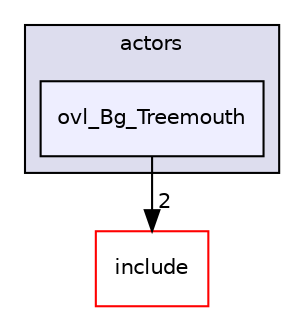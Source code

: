 digraph "src/overlays/actors/ovl_Bg_Treemouth" {
  compound=true
  node [ fontsize="10", fontname="Helvetica"];
  edge [ labelfontsize="10", labelfontname="Helvetica"];
  subgraph clusterdir_e93473484be31ce7bcb356bd643a22f8 {
    graph [ bgcolor="#ddddee", pencolor="black", label="actors" fontname="Helvetica", fontsize="10", URL="dir_e93473484be31ce7bcb356bd643a22f8.html"]
  dir_a77091e7d32bb4eb61ae16a3f94a8d31 [shape=box, label="ovl_Bg_Treemouth", style="filled", fillcolor="#eeeeff", pencolor="black", URL="dir_a77091e7d32bb4eb61ae16a3f94a8d31.html"];
  }
  dir_d44c64559bbebec7f509842c48db8b23 [shape=box label="include" fillcolor="white" style="filled" color="red" URL="dir_d44c64559bbebec7f509842c48db8b23.html"];
  dir_a77091e7d32bb4eb61ae16a3f94a8d31->dir_d44c64559bbebec7f509842c48db8b23 [headlabel="2", labeldistance=1.5 headhref="dir_000132_000000.html"];
}
